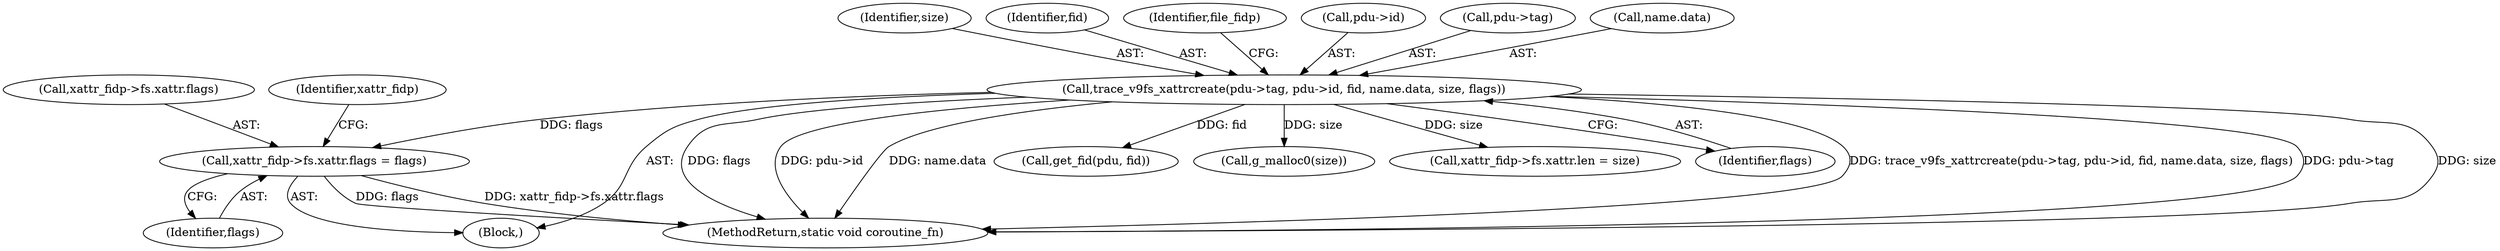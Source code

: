 digraph "0_qemu_eb687602853b4ae656e9236ee4222609f3a6887d@pointer" {
"1000199" [label="(Call,xattr_fidp->fs.xattr.flags = flags)"];
"1000145" [label="(Call,trace_v9fs_xattrcreate(pdu->tag, pdu->id, fid, name.data, size, flags))"];
"1000251" [label="(MethodReturn,static void coroutine_fn)"];
"1000156" [label="(Identifier,size)"];
"1000152" [label="(Identifier,fid)"];
"1000200" [label="(Call,xattr_fidp->fs.xattr.flags)"];
"1000159" [label="(Identifier,file_fidp)"];
"1000103" [label="(Block,)"];
"1000160" [label="(Call,get_fid(pdu, fid))"];
"1000149" [label="(Call,pdu->id)"];
"1000213" [label="(Identifier,xattr_fidp)"];
"1000207" [label="(Identifier,flags)"];
"1000145" [label="(Call,trace_v9fs_xattrcreate(pdu->tag, pdu->id, fid, name.data, size, flags))"];
"1000146" [label="(Call,pdu->tag)"];
"1000236" [label="(Call,g_malloc0(size))"];
"1000199" [label="(Call,xattr_fidp->fs.xattr.flags = flags)"];
"1000153" [label="(Call,name.data)"];
"1000190" [label="(Call,xattr_fidp->fs.xattr.len = size)"];
"1000157" [label="(Identifier,flags)"];
"1000199" -> "1000103"  [label="AST: "];
"1000199" -> "1000207"  [label="CFG: "];
"1000200" -> "1000199"  [label="AST: "];
"1000207" -> "1000199"  [label="AST: "];
"1000213" -> "1000199"  [label="CFG: "];
"1000199" -> "1000251"  [label="DDG: xattr_fidp->fs.xattr.flags"];
"1000199" -> "1000251"  [label="DDG: flags"];
"1000145" -> "1000199"  [label="DDG: flags"];
"1000145" -> "1000103"  [label="AST: "];
"1000145" -> "1000157"  [label="CFG: "];
"1000146" -> "1000145"  [label="AST: "];
"1000149" -> "1000145"  [label="AST: "];
"1000152" -> "1000145"  [label="AST: "];
"1000153" -> "1000145"  [label="AST: "];
"1000156" -> "1000145"  [label="AST: "];
"1000157" -> "1000145"  [label="AST: "];
"1000159" -> "1000145"  [label="CFG: "];
"1000145" -> "1000251"  [label="DDG: size"];
"1000145" -> "1000251"  [label="DDG: flags"];
"1000145" -> "1000251"  [label="DDG: pdu->id"];
"1000145" -> "1000251"  [label="DDG: name.data"];
"1000145" -> "1000251"  [label="DDG: trace_v9fs_xattrcreate(pdu->tag, pdu->id, fid, name.data, size, flags)"];
"1000145" -> "1000251"  [label="DDG: pdu->tag"];
"1000145" -> "1000160"  [label="DDG: fid"];
"1000145" -> "1000190"  [label="DDG: size"];
"1000145" -> "1000236"  [label="DDG: size"];
}
